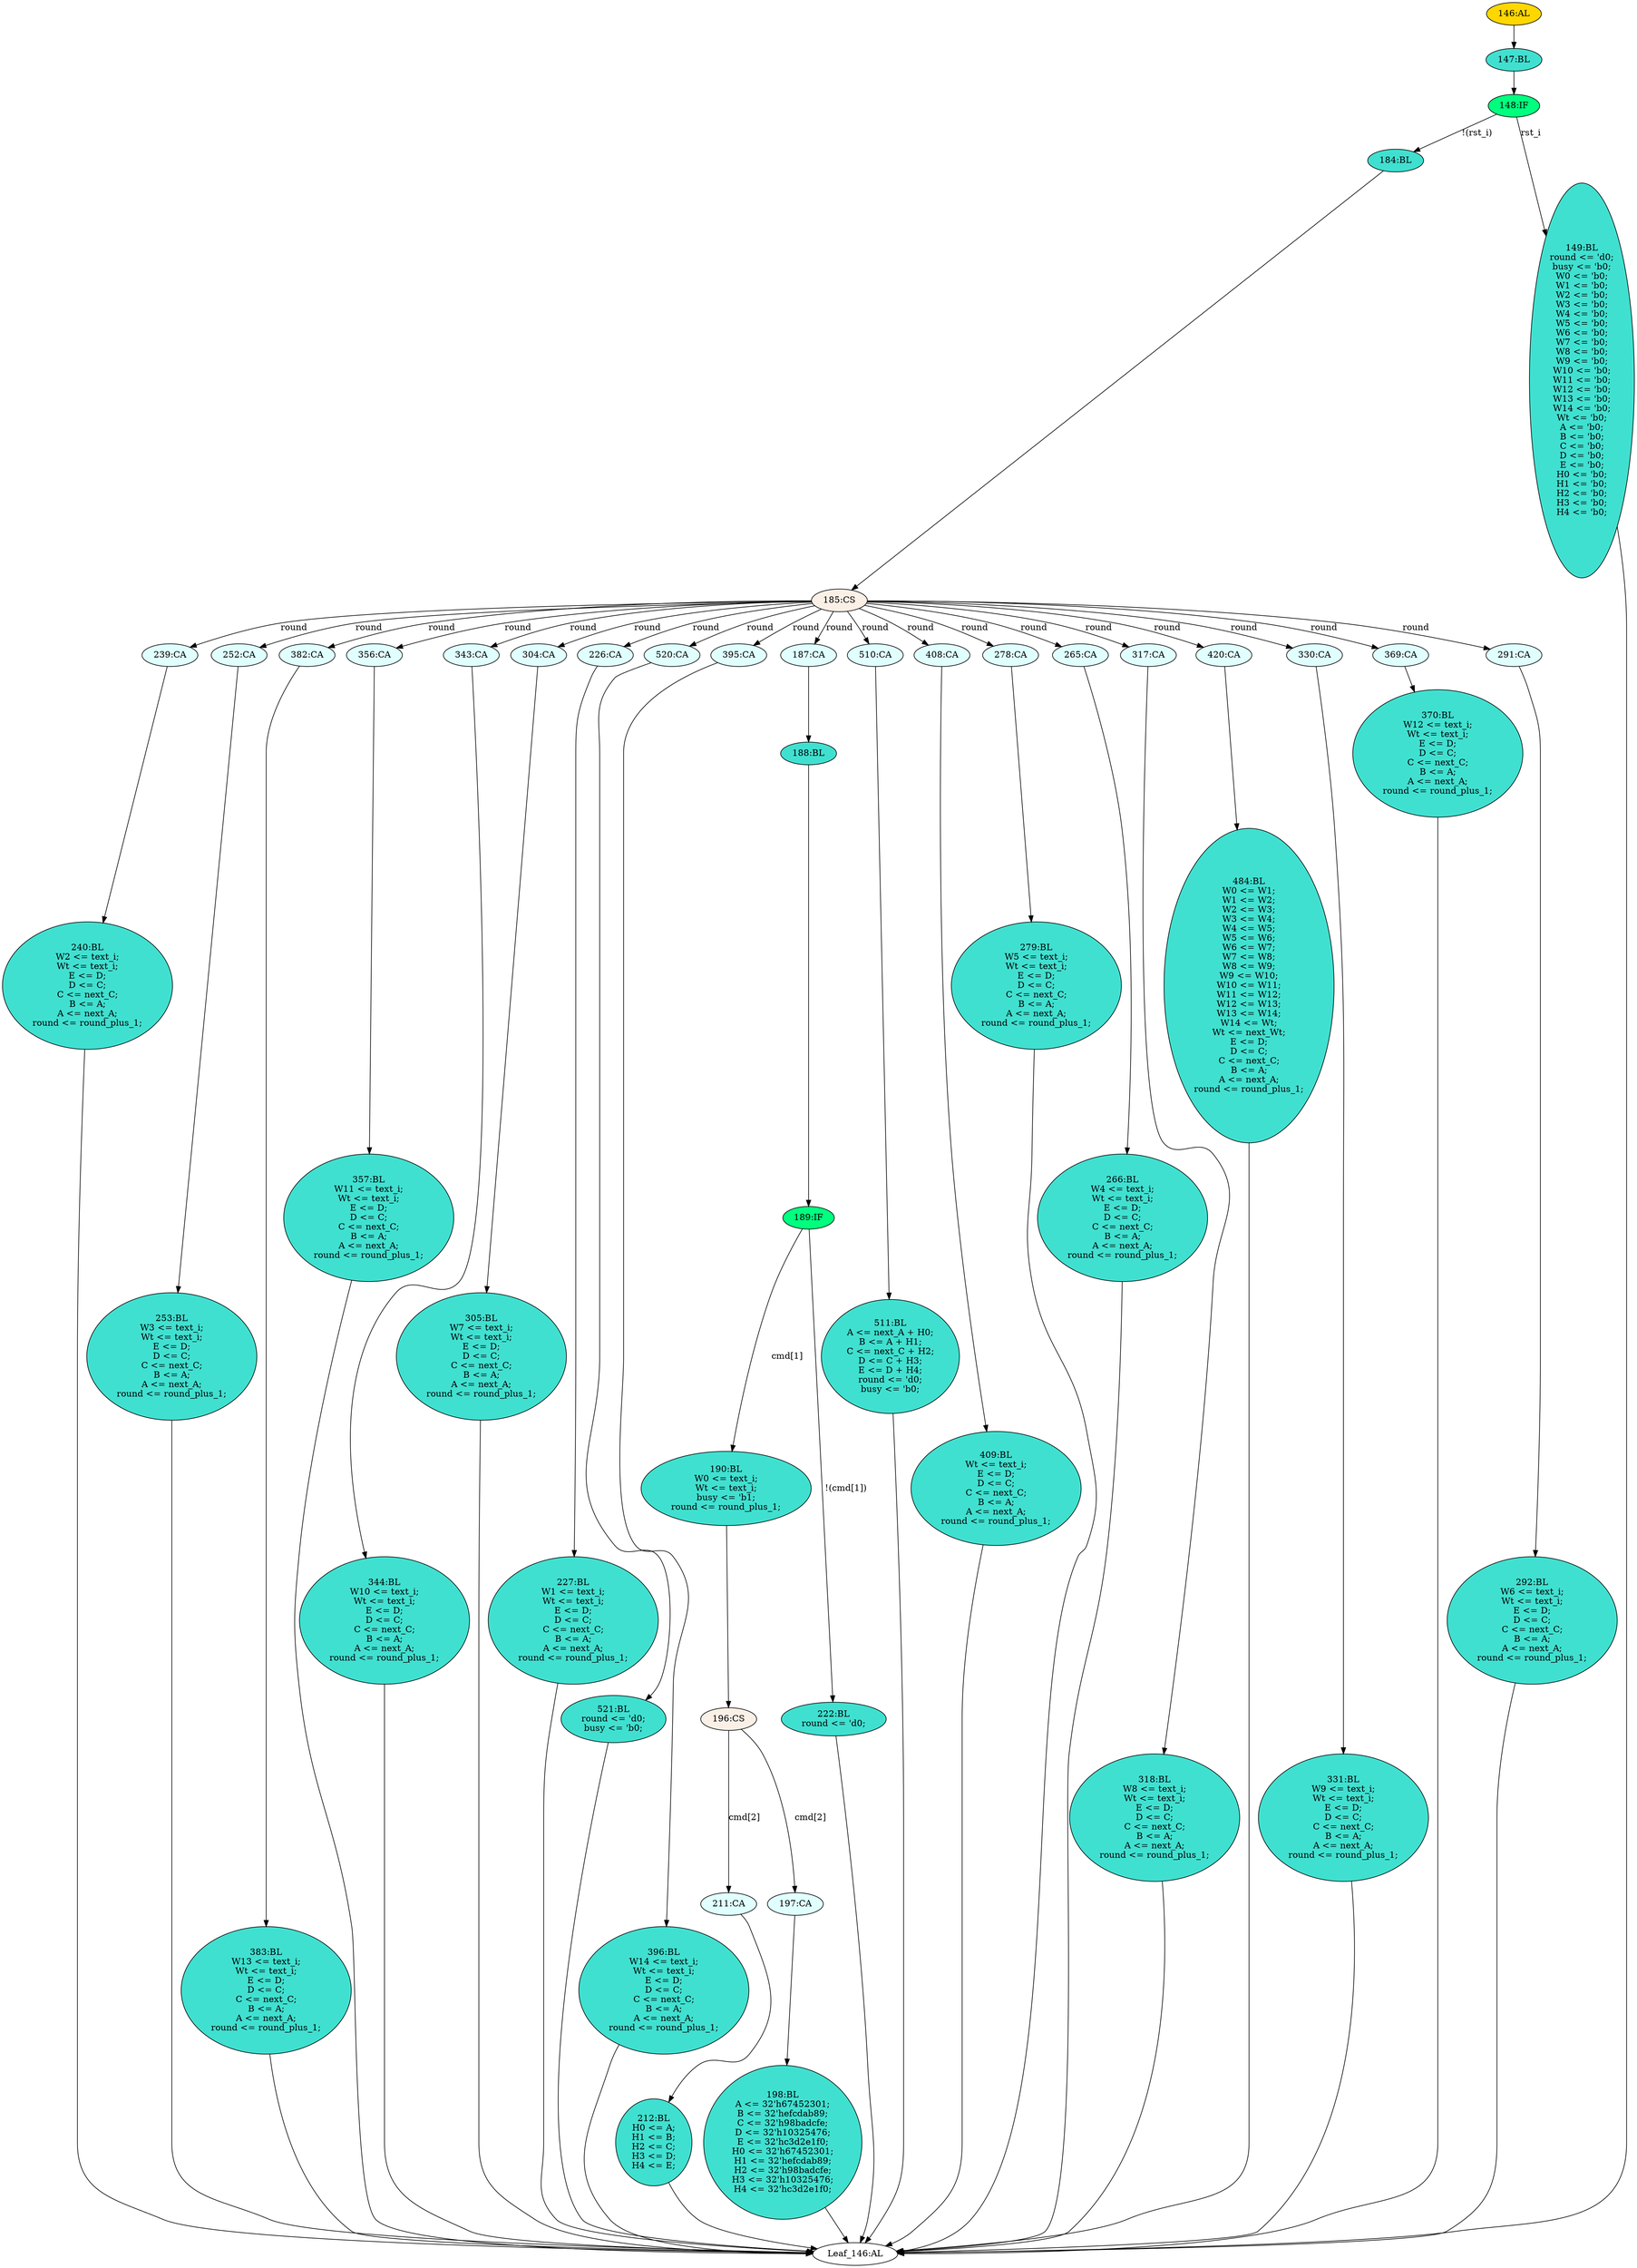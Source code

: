 strict digraph "" {
	node [label="\N"];
	"146:AL"	 [ast="<pyverilog.vparser.ast.Always object at 0x7f56fedb0d50>",
		clk_sens=True,
		fillcolor=gold,
		label="146:AL",
		sens="['clk_i']",
		statements="[]",
		style=filled,
		typ=Always,
		use_var="['H1', 'cmd', 'next_Wt', 'H4', 'next_A', 'next_C', 'Wt', 'A', 'C', 'B', 'E', 'D', 'rst_i', 'text_i', 'W4', 'H2', 'H3', 'H0', 'W14', '\
W13', 'W12', 'W11', 'W10', 'W7', 'W6', 'W5', 'round_plus_1', 'W3', 'W2', 'W1', 'round', 'W9', 'W8']"];
	"147:BL"	 [ast="<pyverilog.vparser.ast.Block object at 0x7f56fedb0e50>",
		fillcolor=turquoise,
		label="147:BL",
		statements="[]",
		style=filled,
		typ=Block];
	"146:AL" -> "147:BL"	 [cond="[]",
		lineno=None];
	"239:CA"	 [ast="<pyverilog.vparser.ast.Case object at 0x7f56fede9cd0>",
		fillcolor=lightcyan,
		label="239:CA",
		statements="[]",
		style=filled,
		typ=Case];
	"240:BL"	 [ast="<pyverilog.vparser.ast.Block object at 0x7f56fede9d50>",
		fillcolor=turquoise,
		label="240:BL
W2 <= text_i;
Wt <= text_i;
E <= D;
D <= C;
C <= next_C;
B <= A;
A <= next_A;
round <= round_plus_1;",
		statements="[<pyverilog.vparser.ast.NonblockingSubstitution object at 0x7f56fede9d90>, <pyverilog.vparser.ast.NonblockingSubstitution object \
at 0x7f56fede9ed0>, <pyverilog.vparser.ast.NonblockingSubstitution object at 0x7f56fed74050>, <pyverilog.vparser.ast.NonblockingSubstitution \
object at 0x7f56fed74190>, <pyverilog.vparser.ast.NonblockingSubstitution object at 0x7f56fed742d0>, <pyverilog.vparser.ast.NonblockingSubstitution \
object at 0x7f56fed74410>, <pyverilog.vparser.ast.NonblockingSubstitution object at 0x7f56fed74550>, <pyverilog.vparser.ast.NonblockingSubstitution \
object at 0x7f56fed74690>]",
		style=filled,
		typ=Block];
	"239:CA" -> "240:BL"	 [cond="[]",
		lineno=None];
	"252:CA"	 [ast="<pyverilog.vparser.ast.Case object at 0x7f56fed74810>",
		fillcolor=lightcyan,
		label="252:CA",
		statements="[]",
		style=filled,
		typ=Case];
	"253:BL"	 [ast="<pyverilog.vparser.ast.Block object at 0x7f56fed74890>",
		fillcolor=turquoise,
		label="253:BL
W3 <= text_i;
Wt <= text_i;
E <= D;
D <= C;
C <= next_C;
B <= A;
A <= next_A;
round <= round_plus_1;",
		statements="[<pyverilog.vparser.ast.NonblockingSubstitution object at 0x7f56fed748d0>, <pyverilog.vparser.ast.NonblockingSubstitution object \
at 0x7f56fedcdb10>, <pyverilog.vparser.ast.NonblockingSubstitution object at 0x7f56dd3ed4d0>, <pyverilog.vparser.ast.NonblockingSubstitution \
object at 0x7f56fee69f90>, <pyverilog.vparser.ast.NonblockingSubstitution object at 0x7f56fee69550>, <pyverilog.vparser.ast.NonblockingSubstitution \
object at 0x7f56fee69590>, <pyverilog.vparser.ast.NonblockingSubstitution object at 0x7f56fee69b50>, <pyverilog.vparser.ast.NonblockingSubstitution \
object at 0x7f56dd8b4f90>]",
		style=filled,
		typ=Block];
	"252:CA" -> "253:BL"	 [cond="[]",
		lineno=None];
	"344:BL"	 [ast="<pyverilog.vparser.ast.Block object at 0x7f56fed9bf90>",
		fillcolor=turquoise,
		label="344:BL
W10 <= text_i;
Wt <= text_i;
E <= D;
D <= C;
C <= next_C;
B <= A;
A <= next_A;
round <= round_plus_1;",
		statements="[<pyverilog.vparser.ast.NonblockingSubstitution object at 0x7f56fed9bfd0>, <pyverilog.vparser.ast.NonblockingSubstitution object \
at 0x7f56feda5150>, <pyverilog.vparser.ast.NonblockingSubstitution object at 0x7f56feda5290>, <pyverilog.vparser.ast.NonblockingSubstitution \
object at 0x7f56feda53d0>, <pyverilog.vparser.ast.NonblockingSubstitution object at 0x7f56feda5510>, <pyverilog.vparser.ast.NonblockingSubstitution \
object at 0x7f56feda5650>, <pyverilog.vparser.ast.NonblockingSubstitution object at 0x7f56feda5790>, <pyverilog.vparser.ast.NonblockingSubstitution \
object at 0x7f56feda58d0>]",
		style=filled,
		typ=Block];
	"Leaf_146:AL"	 [def_var="['W14', 'H4', 'busy', 'Wt', 'A', 'C', 'B', 'E', 'D', 'H2', 'H3', 'H0', 'H1', 'W13', 'W12', 'W11', 'W10', 'W7', 'W6', 'W5', 'W4', '\
W3', 'W2', 'W1', 'W0', 'round', 'W9', 'W8']",
		label="Leaf_146:AL"];
	"344:BL" -> "Leaf_146:AL"	 [cond="[]",
		lineno=None];
	"184:BL"	 [ast="<pyverilog.vparser.ast.Block object at 0x7f56fedb0f10>",
		fillcolor=turquoise,
		label="184:BL",
		statements="[]",
		style=filled,
		typ=Block];
	"185:CS"	 [ast="<pyverilog.vparser.ast.CaseStatement object at 0x7f56fedb0f50>",
		fillcolor=linen,
		label="185:CS",
		statements="[]",
		style=filled,
		typ=CaseStatement];
	"184:BL" -> "185:CS"	 [cond="[]",
		lineno=None];
	"318:BL"	 [ast="<pyverilog.vparser.ast.Block object at 0x7f56fed91990>",
		fillcolor=turquoise,
		label="318:BL
W8 <= text_i;
Wt <= text_i;
E <= D;
D <= C;
C <= next_C;
B <= A;
A <= next_A;
round <= round_plus_1;",
		statements="[<pyverilog.vparser.ast.NonblockingSubstitution object at 0x7f56fed919d0>, <pyverilog.vparser.ast.NonblockingSubstitution object \
at 0x7f56fed91b10>, <pyverilog.vparser.ast.NonblockingSubstitution object at 0x7f56fed91c50>, <pyverilog.vparser.ast.NonblockingSubstitution \
object at 0x7f56fed91d90>, <pyverilog.vparser.ast.NonblockingSubstitution object at 0x7f56fed91ed0>, <pyverilog.vparser.ast.NonblockingSubstitution \
object at 0x7f56fed9b050>, <pyverilog.vparser.ast.NonblockingSubstitution object at 0x7f56fed9b190>, <pyverilog.vparser.ast.NonblockingSubstitution \
object at 0x7f56fed9b2d0>]",
		style=filled,
		typ=Block];
	"318:BL" -> "Leaf_146:AL"	 [cond="[]",
		lineno=None];
	"382:CA"	 [ast="<pyverilog.vparser.ast.Case object at 0x7f56fed38150>",
		fillcolor=lightcyan,
		label="382:CA",
		statements="[]",
		style=filled,
		typ=Case];
	"383:BL"	 [ast="<pyverilog.vparser.ast.Block object at 0x7f56fed381d0>",
		fillcolor=turquoise,
		label="383:BL
W13 <= text_i;
Wt <= text_i;
E <= D;
D <= C;
C <= next_C;
B <= A;
A <= next_A;
round <= round_plus_1;",
		statements="[<pyverilog.vparser.ast.NonblockingSubstitution object at 0x7f56fed38210>, <pyverilog.vparser.ast.NonblockingSubstitution object \
at 0x7f56fed38390>, <pyverilog.vparser.ast.NonblockingSubstitution object at 0x7f56fed384d0>, <pyverilog.vparser.ast.NonblockingSubstitution \
object at 0x7f56fed38610>, <pyverilog.vparser.ast.NonblockingSubstitution object at 0x7f56fed38750>, <pyverilog.vparser.ast.NonblockingSubstitution \
object at 0x7f56fed38890>, <pyverilog.vparser.ast.NonblockingSubstitution object at 0x7f56fed389d0>, <pyverilog.vparser.ast.NonblockingSubstitution \
object at 0x7f56fed38b10>]",
		style=filled,
		typ=Block];
	"382:CA" -> "383:BL"	 [cond="[]",
		lineno=None];
	"279:BL"	 [ast="<pyverilog.vparser.ast.Block object at 0x7f56dd3e6890>",
		fillcolor=turquoise,
		label="279:BL
W5 <= text_i;
Wt <= text_i;
E <= D;
D <= C;
C <= next_C;
B <= A;
A <= next_A;
round <= round_plus_1;",
		statements="[<pyverilog.vparser.ast.NonblockingSubstitution object at 0x7f56dd3e62d0>, <pyverilog.vparser.ast.NonblockingSubstitution object \
at 0x7f56dd3e6750>, <pyverilog.vparser.ast.NonblockingSubstitution object at 0x7f56fed74ad0>, <pyverilog.vparser.ast.NonblockingSubstitution \
object at 0x7f56fed74c10>, <pyverilog.vparser.ast.NonblockingSubstitution object at 0x7f56fed74d50>, <pyverilog.vparser.ast.NonblockingSubstitution \
object at 0x7f56fed74e90>, <pyverilog.vparser.ast.NonblockingSubstitution object at 0x7f56fed74fd0>, <pyverilog.vparser.ast.NonblockingSubstitution \
object at 0x7f56fed80150>]",
		style=filled,
		typ=Block];
	"279:BL" -> "Leaf_146:AL"	 [cond="[]",
		lineno=None];
	"356:CA"	 [ast="<pyverilog.vparser.ast.Case object at 0x7f56feda5a50>",
		fillcolor=lightcyan,
		label="356:CA",
		statements="[]",
		style=filled,
		typ=Case];
	"357:BL"	 [ast="<pyverilog.vparser.ast.Block object at 0x7f56feda5ad0>",
		fillcolor=turquoise,
		label="357:BL
W11 <= text_i;
Wt <= text_i;
E <= D;
D <= C;
C <= next_C;
B <= A;
A <= next_A;
round <= round_plus_1;",
		statements="[<pyverilog.vparser.ast.NonblockingSubstitution object at 0x7f56feda5b10>, <pyverilog.vparser.ast.NonblockingSubstitution object \
at 0x7f56feda5c90>, <pyverilog.vparser.ast.NonblockingSubstitution object at 0x7f56feda5dd0>, <pyverilog.vparser.ast.NonblockingSubstitution \
object at 0x7f56feda5f10>, <pyverilog.vparser.ast.NonblockingSubstitution object at 0x7f56fedae090>, <pyverilog.vparser.ast.NonblockingSubstitution \
object at 0x7f56fedae1d0>, <pyverilog.vparser.ast.NonblockingSubstitution object at 0x7f56fedae310>, <pyverilog.vparser.ast.NonblockingSubstitution \
object at 0x7f56fedae450>]",
		style=filled,
		typ=Block];
	"356:CA" -> "357:BL"	 [cond="[]",
		lineno=None];
	"343:CA"	 [ast="<pyverilog.vparser.ast.Case object at 0x7f56fed9bf10>",
		fillcolor=lightcyan,
		label="343:CA",
		statements="[]",
		style=filled,
		typ=Case];
	"343:CA" -> "344:BL"	 [cond="[]",
		lineno=None];
	"304:CA"	 [ast="<pyverilog.vparser.ast.Case object at 0x7f56fed80dd0>",
		fillcolor=lightcyan,
		label="304:CA",
		statements="[]",
		style=filled,
		typ=Case];
	"305:BL"	 [ast="<pyverilog.vparser.ast.Block object at 0x7f56fed80e50>",
		fillcolor=turquoise,
		label="305:BL
W7 <= text_i;
Wt <= text_i;
E <= D;
D <= C;
C <= next_C;
B <= A;
A <= next_A;
round <= round_plus_1;",
		statements="[<pyverilog.vparser.ast.NonblockingSubstitution object at 0x7f56fed80e90>, <pyverilog.vparser.ast.NonblockingSubstitution object \
at 0x7f56fed80fd0>, <pyverilog.vparser.ast.NonblockingSubstitution object at 0x7f56fed91150>, <pyverilog.vparser.ast.NonblockingSubstitution \
object at 0x7f56fed91290>, <pyverilog.vparser.ast.NonblockingSubstitution object at 0x7f56fed913d0>, <pyverilog.vparser.ast.NonblockingSubstitution \
object at 0x7f56fed91510>, <pyverilog.vparser.ast.NonblockingSubstitution object at 0x7f56fed91650>, <pyverilog.vparser.ast.NonblockingSubstitution \
object at 0x7f56fed91790>]",
		style=filled,
		typ=Block];
	"304:CA" -> "305:BL"	 [cond="[]",
		lineno=None];
	"226:CA"	 [ast="<pyverilog.vparser.ast.Case object at 0x7f56fede91d0>",
		fillcolor=lightcyan,
		label="226:CA",
		statements="[]",
		style=filled,
		typ=Case];
	"227:BL"	 [ast="<pyverilog.vparser.ast.Block object at 0x7f56fede9250>",
		fillcolor=turquoise,
		label="227:BL
W1 <= text_i;
Wt <= text_i;
E <= D;
D <= C;
C <= next_C;
B <= A;
A <= next_A;
round <= round_plus_1;",
		statements="[<pyverilog.vparser.ast.NonblockingSubstitution object at 0x7f56fede9290>, <pyverilog.vparser.ast.NonblockingSubstitution object \
at 0x7f56fede93d0>, <pyverilog.vparser.ast.NonblockingSubstitution object at 0x7f56fede9510>, <pyverilog.vparser.ast.NonblockingSubstitution \
object at 0x7f56fede9650>, <pyverilog.vparser.ast.NonblockingSubstitution object at 0x7f56fede9790>, <pyverilog.vparser.ast.NonblockingSubstitution \
object at 0x7f56fede98d0>, <pyverilog.vparser.ast.NonblockingSubstitution object at 0x7f56fede9a10>, <pyverilog.vparser.ast.NonblockingSubstitution \
object at 0x7f56fede9b50>]",
		style=filled,
		typ=Block];
	"226:CA" -> "227:BL"	 [cond="[]",
		lineno=None];
	"190:BL"	 [ast="<pyverilog.vparser.ast.Block object at 0x7f56feddf350>",
		fillcolor=turquoise,
		label="190:BL
W0 <= text_i;
Wt <= text_i;
busy <= 'b1;
round <= round_plus_1;",
		statements="[<pyverilog.vparser.ast.NonblockingSubstitution object at 0x7f56feddf390>, <pyverilog.vparser.ast.NonblockingSubstitution object \
at 0x7f56feddf4d0>, <pyverilog.vparser.ast.NonblockingSubstitution object at 0x7f56feddf610>, <pyverilog.vparser.ast.NonblockingSubstitution \
object at 0x7f56feddf750>]",
		style=filled,
		typ=Block];
	"196:CS"	 [ast="<pyverilog.vparser.ast.CaseStatement object at 0x7f56feddf8d0>",
		fillcolor=linen,
		label="196:CS",
		statements="[]",
		style=filled,
		typ=CaseStatement];
	"190:BL" -> "196:CS"	 [cond="[]",
		lineno=None];
	"520:CA"	 [ast="<pyverilog.vparser.ast.Case object at 0x7f56fed69b90>",
		fillcolor=lightcyan,
		label="520:CA",
		statements="[]",
		style=filled,
		typ=Case];
	"521:BL"	 [ast="<pyverilog.vparser.ast.Block object at 0x7f56fed69bd0>",
		fillcolor=turquoise,
		label="521:BL
round <= 'd0;
busy <= 'b0;",
		statements="[<pyverilog.vparser.ast.NonblockingSubstitution object at 0x7f56fed69c10>, <pyverilog.vparser.ast.NonblockingSubstitution object \
at 0x7f56fed69d50>]",
		style=filled,
		typ=Block];
	"520:CA" -> "521:BL"	 [cond="[]",
		lineno=None];
	"383:BL" -> "Leaf_146:AL"	 [cond="[]",
		lineno=None];
	"331:BL"	 [ast="<pyverilog.vparser.ast.Block object at 0x7f56fed9b490>",
		fillcolor=turquoise,
		label="331:BL
W9 <= text_i;
Wt <= text_i;
E <= D;
D <= C;
C <= next_C;
B <= A;
A <= next_A;
round <= round_plus_1;",
		statements="[<pyverilog.vparser.ast.NonblockingSubstitution object at 0x7f56fed9b4d0>, <pyverilog.vparser.ast.NonblockingSubstitution object \
at 0x7f56fed9b610>, <pyverilog.vparser.ast.NonblockingSubstitution object at 0x7f56fed9b750>, <pyverilog.vparser.ast.NonblockingSubstitution \
object at 0x7f56fed9b890>, <pyverilog.vparser.ast.NonblockingSubstitution object at 0x7f56fed9b9d0>, <pyverilog.vparser.ast.NonblockingSubstitution \
object at 0x7f56fed9bb10>, <pyverilog.vparser.ast.NonblockingSubstitution object at 0x7f56fed9bc50>, <pyverilog.vparser.ast.NonblockingSubstitution \
object at 0x7f56fed9bd90>]",
		style=filled,
		typ=Block];
	"331:BL" -> "Leaf_146:AL"	 [cond="[]",
		lineno=None];
	"395:CA"	 [ast="<pyverilog.vparser.ast.Case object at 0x7f56fed38c90>",
		fillcolor=lightcyan,
		label="395:CA",
		statements="[]",
		style=filled,
		typ=Case];
	"396:BL"	 [ast="<pyverilog.vparser.ast.Block object at 0x7f56fed38d10>",
		fillcolor=turquoise,
		label="396:BL
W14 <= text_i;
Wt <= text_i;
E <= D;
D <= C;
C <= next_C;
B <= A;
A <= next_A;
round <= round_plus_1;",
		statements="[<pyverilog.vparser.ast.NonblockingSubstitution object at 0x7f56fed38d50>, <pyverilog.vparser.ast.NonblockingSubstitution object \
at 0x7f56fed38ed0>, <pyverilog.vparser.ast.NonblockingSubstitution object at 0x7f56fed42050>, <pyverilog.vparser.ast.NonblockingSubstitution \
object at 0x7f56fed42190>, <pyverilog.vparser.ast.NonblockingSubstitution object at 0x7f56fed422d0>, <pyverilog.vparser.ast.NonblockingSubstitution \
object at 0x7f56fed42410>, <pyverilog.vparser.ast.NonblockingSubstitution object at 0x7f56fed42550>, <pyverilog.vparser.ast.NonblockingSubstitution \
object at 0x7f56fed42690>]",
		style=filled,
		typ=Block];
	"395:CA" -> "396:BL"	 [cond="[]",
		lineno=None];
	"211:CA"	 [ast="<pyverilog.vparser.ast.Case object at 0x7f56fede09d0>",
		fillcolor=lightcyan,
		label="211:CA",
		statements="[]",
		style=filled,
		typ=Case];
	"212:BL"	 [ast="<pyverilog.vparser.ast.Block object at 0x7f56fede0a50>",
		fillcolor=turquoise,
		label="212:BL
H0 <= A;
H1 <= B;
H2 <= C;
H3 <= D;
H4 <= E;",
		statements="[<pyverilog.vparser.ast.NonblockingSubstitution object at 0x7f56fede0a90>, <pyverilog.vparser.ast.NonblockingSubstitution object \
at 0x7f56fede0bd0>, <pyverilog.vparser.ast.NonblockingSubstitution object at 0x7f56fede0d10>, <pyverilog.vparser.ast.NonblockingSubstitution \
object at 0x7f56fede0e50>, <pyverilog.vparser.ast.NonblockingSubstitution object at 0x7f56fede0f90>]",
		style=filled,
		typ=Block];
	"211:CA" -> "212:BL"	 [cond="[]",
		lineno=None];
	"185:CS" -> "239:CA"	 [cond="['round']",
		label=round,
		lineno=185];
	"185:CS" -> "252:CA"	 [cond="['round']",
		label=round,
		lineno=185];
	"185:CS" -> "382:CA"	 [cond="['round']",
		label=round,
		lineno=185];
	"185:CS" -> "356:CA"	 [cond="['round']",
		label=round,
		lineno=185];
	"185:CS" -> "343:CA"	 [cond="['round']",
		label=round,
		lineno=185];
	"185:CS" -> "304:CA"	 [cond="['round']",
		label=round,
		lineno=185];
	"185:CS" -> "226:CA"	 [cond="['round']",
		label=round,
		lineno=185];
	"185:CS" -> "520:CA"	 [cond="['round']",
		label=round,
		lineno=185];
	"185:CS" -> "395:CA"	 [cond="['round']",
		label=round,
		lineno=185];
	"187:CA"	 [ast="<pyverilog.vparser.ast.Case object at 0x7f56feddf050>",
		fillcolor=lightcyan,
		label="187:CA",
		statements="[]",
		style=filled,
		typ=Case];
	"185:CS" -> "187:CA"	 [cond="['round']",
		label=round,
		lineno=185];
	"510:CA"	 [ast="<pyverilog.vparser.ast.Case object at 0x7f56fed5ff10>",
		fillcolor=lightcyan,
		label="510:CA",
		statements="[]",
		style=filled,
		typ=Case];
	"185:CS" -> "510:CA"	 [cond="['round']",
		label=round,
		lineno=185];
	"408:CA"	 [ast="<pyverilog.vparser.ast.Case object at 0x7f56fed42810>",
		fillcolor=lightcyan,
		label="408:CA",
		statements="[]",
		style=filled,
		typ=Case];
	"185:CS" -> "408:CA"	 [cond="['round']",
		label=round,
		lineno=185];
	"278:CA"	 [ast="<pyverilog.vparser.ast.Case object at 0x7f56dd3e6990>",
		fillcolor=lightcyan,
		label="278:CA",
		statements="[]",
		style=filled,
		typ=Case];
	"185:CS" -> "278:CA"	 [cond="['round']",
		label=round,
		lineno=185];
	"265:CA"	 [ast="<pyverilog.vparser.ast.Case object at 0x7f56dd3b21d0>",
		fillcolor=lightcyan,
		label="265:CA",
		statements="[]",
		style=filled,
		typ=Case];
	"185:CS" -> "265:CA"	 [cond="['round']",
		label=round,
		lineno=185];
	"317:CA"	 [ast="<pyverilog.vparser.ast.Case object at 0x7f56fed91910>",
		fillcolor=lightcyan,
		label="317:CA",
		statements="[]",
		style=filled,
		typ=Case];
	"185:CS" -> "317:CA"	 [cond="['round']",
		label=round,
		lineno=185];
	"420:CA"	 [ast="<pyverilog.vparser.ast.Case object at 0x7f56fed4b250>",
		fillcolor=lightcyan,
		label="420:CA",
		statements="[]",
		style=filled,
		typ=Case];
	"185:CS" -> "420:CA"	 [cond="['round']",
		label=round,
		lineno=185];
	"330:CA"	 [ast="<pyverilog.vparser.ast.Case object at 0x7f56fed9b410>",
		fillcolor=lightcyan,
		label="330:CA",
		statements="[]",
		style=filled,
		typ=Case];
	"185:CS" -> "330:CA"	 [cond="['round']",
		label=round,
		lineno=185];
	"369:CA"	 [ast="<pyverilog.vparser.ast.Case object at 0x7f56fedae5d0>",
		fillcolor=lightcyan,
		label="369:CA",
		statements="[]",
		style=filled,
		typ=Case];
	"185:CS" -> "369:CA"	 [cond="['round']",
		label=round,
		lineno=185];
	"291:CA"	 [ast="<pyverilog.vparser.ast.Case object at 0x7f56fed802d0>",
		fillcolor=lightcyan,
		label="291:CA",
		statements="[]",
		style=filled,
		typ=Case];
	"185:CS" -> "291:CA"	 [cond="['round']",
		label=round,
		lineno=185];
	"188:BL"	 [ast="<pyverilog.vparser.ast.Block object at 0x7f56feddf0d0>",
		fillcolor=turquoise,
		label="188:BL",
		statements="[]",
		style=filled,
		typ=Block];
	"187:CA" -> "188:BL"	 [cond="[]",
		lineno=None];
	"197:CA"	 [ast="<pyverilog.vparser.ast.Case object at 0x7f56feddf9d0>",
		fillcolor=lightcyan,
		label="197:CA",
		statements="[]",
		style=filled,
		typ=Case];
	"198:BL"	 [ast="<pyverilog.vparser.ast.Block object at 0x7f56feddfa50>",
		fillcolor=turquoise,
		label="198:BL
A <= 32'h67452301;
B <= 32'hefcdab89;
C <= 32'h98badcfe;
D <= 32'h10325476;
E <= 32'hc3d2e1f0;
H0 <= 32'h67452301;
H1 <= \
32'hefcdab89;
H2 <= 32'h98badcfe;
H3 <= 32'h10325476;
H4 <= 32'hc3d2e1f0;",
		statements="[<pyverilog.vparser.ast.NonblockingSubstitution object at 0x7f56feddfa90>, <pyverilog.vparser.ast.NonblockingSubstitution object \
at 0x7f56feddfc10>, <pyverilog.vparser.ast.NonblockingSubstitution object at 0x7f56feddfd90>, <pyverilog.vparser.ast.NonblockingSubstitution \
object at 0x7f56feddff10>, <pyverilog.vparser.ast.NonblockingSubstitution object at 0x7f56fede00d0>, <pyverilog.vparser.ast.NonblockingSubstitution \
object at 0x7f56fede0250>, <pyverilog.vparser.ast.NonblockingSubstitution object at 0x7f56fede03d0>, <pyverilog.vparser.ast.NonblockingSubstitution \
object at 0x7f56fede0550>, <pyverilog.vparser.ast.NonblockingSubstitution object at 0x7f56fede06d0>, <pyverilog.vparser.ast.NonblockingSubstitution \
object at 0x7f56fede0850>]",
		style=filled,
		typ=Block];
	"197:CA" -> "198:BL"	 [cond="[]",
		lineno=None];
	"222:BL"	 [ast="<pyverilog.vparser.ast.Block object at 0x7f56feddf150>",
		fillcolor=turquoise,
		label="222:BL
round <= 'd0;",
		statements="[<pyverilog.vparser.ast.NonblockingSubstitution object at 0x7f56feddf190>]",
		style=filled,
		typ=Block];
	"222:BL" -> "Leaf_146:AL"	 [cond="[]",
		lineno=None];
	"396:BL" -> "Leaf_146:AL"	 [cond="[]",
		lineno=None];
	"484:BL"	 [ast="<pyverilog.vparser.ast.Block object at 0x7f56fed552d0>",
		fillcolor=turquoise,
		label="484:BL
W0 <= W1;
W1 <= W2;
W2 <= W3;
W3 <= W4;
W4 <= W5;
W5 <= W6;
W6 <= W7;
W7 <= W8;
W8 <= W9;
W9 <= W10;
W10 <= W11;
W11 <= W12;
\
W12 <= W13;
W13 <= W14;
W14 <= Wt;
Wt <= next_Wt;
E <= D;
D <= C;
C <= next_C;
B <= A;
A <= next_A;
round <= round_plus_1;",
		statements="[<pyverilog.vparser.ast.NonblockingSubstitution object at 0x7f56fed55310>, <pyverilog.vparser.ast.NonblockingSubstitution object \
at 0x7f56fed55450>, <pyverilog.vparser.ast.NonblockingSubstitution object at 0x7f56fed55590>, <pyverilog.vparser.ast.NonblockingSubstitution \
object at 0x7f56fed556d0>, <pyverilog.vparser.ast.NonblockingSubstitution object at 0x7f56fed55810>, <pyverilog.vparser.ast.NonblockingSubstitution \
object at 0x7f56fed55950>, <pyverilog.vparser.ast.NonblockingSubstitution object at 0x7f56fed55a90>, <pyverilog.vparser.ast.NonblockingSubstitution \
object at 0x7f56fed55bd0>, <pyverilog.vparser.ast.NonblockingSubstitution object at 0x7f56fed55d10>, <pyverilog.vparser.ast.NonblockingSubstitution \
object at 0x7f56fed55e50>, <pyverilog.vparser.ast.NonblockingSubstitution object at 0x7f56fed55f90>, <pyverilog.vparser.ast.NonblockingSubstitution \
object at 0x7f56fed5f110>, <pyverilog.vparser.ast.NonblockingSubstitution object at 0x7f56fed5f250>, <pyverilog.vparser.ast.NonblockingSubstitution \
object at 0x7f56fed5f390>, <pyverilog.vparser.ast.NonblockingSubstitution object at 0x7f56fed5f4d0>, <pyverilog.vparser.ast.NonblockingSubstitution \
object at 0x7f56fed5f610>, <pyverilog.vparser.ast.NonblockingSubstitution object at 0x7f56fed5f750>, <pyverilog.vparser.ast.NonblockingSubstitution \
object at 0x7f56fed5f890>, <pyverilog.vparser.ast.NonblockingSubstitution object at 0x7f56fed5f9d0>, <pyverilog.vparser.ast.NonblockingSubstitution \
object at 0x7f56fed5fb10>, <pyverilog.vparser.ast.NonblockingSubstitution object at 0x7f56fed5fc50>, <pyverilog.vparser.ast.NonblockingSubstitution \
object at 0x7f56fed5fd90>]",
		style=filled,
		typ=Block];
	"484:BL" -> "Leaf_146:AL"	 [cond="[]",
		lineno=None];
	"266:BL"	 [ast="<pyverilog.vparser.ast.Block object at 0x7f56dd3b2ad0>",
		fillcolor=turquoise,
		label="266:BL
W4 <= text_i;
Wt <= text_i;
E <= D;
D <= C;
C <= next_C;
B <= A;
A <= next_A;
round <= round_plus_1;",
		statements="[<pyverilog.vparser.ast.NonblockingSubstitution object at 0x7f56dd3b2890>, <pyverilog.vparser.ast.NonblockingSubstitution object \
at 0x7f56dd3b2650>, <pyverilog.vparser.ast.NonblockingSubstitution object at 0x7f56dd3b2c50>, <pyverilog.vparser.ast.NonblockingSubstitution \
object at 0x7f56dd3e6710>, <pyverilog.vparser.ast.NonblockingSubstitution object at 0x7f56dd3e6ad0>, <pyverilog.vparser.ast.NonblockingSubstitution \
object at 0x7f56dd3e6850>, <pyverilog.vparser.ast.NonblockingSubstitution object at 0x7f56dd3e6650>, <pyverilog.vparser.ast.NonblockingSubstitution \
object at 0x7f56dd3e6fd0>]",
		style=filled,
		typ=Block];
	"266:BL" -> "Leaf_146:AL"	 [cond="[]",
		lineno=None];
	"511:BL"	 [ast="<pyverilog.vparser.ast.Block object at 0x7f56fed5ff90>",
		fillcolor=turquoise,
		label="511:BL
A <= next_A + H0;
B <= A + H1;
C <= next_C + H2;
D <= C + H3;
E <= D + H4;
round <= 'd0;
busy <= 'b0;",
		statements="[<pyverilog.vparser.ast.NonblockingSubstitution object at 0x7f56fed5ffd0>, <pyverilog.vparser.ast.NonblockingSubstitution object \
at 0x7f56fed69210>, <pyverilog.vparser.ast.NonblockingSubstitution object at 0x7f56fed693d0>, <pyverilog.vparser.ast.NonblockingSubstitution \
object at 0x7f56fed69590>, <pyverilog.vparser.ast.NonblockingSubstitution object at 0x7f56fed69750>, <pyverilog.vparser.ast.NonblockingSubstitution \
object at 0x7f56fed69910>, <pyverilog.vparser.ast.NonblockingSubstitution object at 0x7f56fed69a50>]",
		style=filled,
		typ=Block];
	"510:CA" -> "511:BL"	 [cond="[]",
		lineno=None];
	"409:BL"	 [ast="<pyverilog.vparser.ast.Block object at 0x7f56fed42890>",
		fillcolor=turquoise,
		label="409:BL
Wt <= text_i;
E <= D;
D <= C;
C <= next_C;
B <= A;
A <= next_A;
round <= round_plus_1;",
		statements="[<pyverilog.vparser.ast.NonblockingSubstitution object at 0x7f56fed428d0>, <pyverilog.vparser.ast.NonblockingSubstitution object \
at 0x7f56fed42a50>, <pyverilog.vparser.ast.NonblockingSubstitution object at 0x7f56fed42b90>, <pyverilog.vparser.ast.NonblockingSubstitution \
object at 0x7f56fed42cd0>, <pyverilog.vparser.ast.NonblockingSubstitution object at 0x7f56fed42e10>, <pyverilog.vparser.ast.NonblockingSubstitution \
object at 0x7f56fed42f50>, <pyverilog.vparser.ast.NonblockingSubstitution object at 0x7f56fed4b0d0>]",
		style=filled,
		typ=Block];
	"408:CA" -> "409:BL"	 [cond="[]",
		lineno=None];
	"278:CA" -> "279:BL"	 [cond="[]",
		lineno=None];
	"149:BL"	 [ast="<pyverilog.vparser.ast.Block object at 0x7f56fed69ed0>",
		fillcolor=turquoise,
		label="149:BL
round <= 'd0;
busy <= 'b0;
W0 <= 'b0;
W1 <= 'b0;
W2 <= 'b0;
W3 <= 'b0;
W4 <= 'b0;
W5 <= 'b0;
W6 <= 'b0;
W7 <= 'b0;
W8 <= '\
b0;
W9 <= 'b0;
W10 <= 'b0;
W11 <= 'b0;
W12 <= 'b0;
W13 <= 'b0;
W14 <= 'b0;
Wt <= 'b0;
A <= 'b0;
B <= 'b0;
C <= 'b0;
D <= 'b0;
E <= '\
b0;
H0 <= 'b0;
H1 <= 'b0;
H2 <= 'b0;
H3 <= 'b0;
H4 <= 'b0;",
		statements="[<pyverilog.vparser.ast.NonblockingSubstitution object at 0x7f56fed69f10>, <pyverilog.vparser.ast.NonblockingSubstitution object \
at 0x7f56fecf3090>, <pyverilog.vparser.ast.NonblockingSubstitution object at 0x7f56fecf31d0>, <pyverilog.vparser.ast.NonblockingSubstitution \
object at 0x7f56fecf3310>, <pyverilog.vparser.ast.NonblockingSubstitution object at 0x7f56fecf3450>, <pyverilog.vparser.ast.NonblockingSubstitution \
object at 0x7f56fecf3590>, <pyverilog.vparser.ast.NonblockingSubstitution object at 0x7f56fecf36d0>, <pyverilog.vparser.ast.NonblockingSubstitution \
object at 0x7f56fecf3810>, <pyverilog.vparser.ast.NonblockingSubstitution object at 0x7f56fecf3950>, <pyverilog.vparser.ast.NonblockingSubstitution \
object at 0x7f56fecf3a90>, <pyverilog.vparser.ast.NonblockingSubstitution object at 0x7f56fecf3bd0>, <pyverilog.vparser.ast.NonblockingSubstitution \
object at 0x7f56fecf3d10>, <pyverilog.vparser.ast.NonblockingSubstitution object at 0x7f56fecf3e50>, <pyverilog.vparser.ast.NonblockingSubstitution \
object at 0x7f56fecf3f90>, <pyverilog.vparser.ast.NonblockingSubstitution object at 0x7f56fecfd110>, <pyverilog.vparser.ast.NonblockingSubstitution \
object at 0x7f56fecfd250>, <pyverilog.vparser.ast.NonblockingSubstitution object at 0x7f56fecfd390>, <pyverilog.vparser.ast.NonblockingSubstitution \
object at 0x7f56fecfd4d0>, <pyverilog.vparser.ast.NonblockingSubstitution object at 0x7f56fecfd610>, <pyverilog.vparser.ast.NonblockingSubstitution \
object at 0x7f56fecfd750>, <pyverilog.vparser.ast.NonblockingSubstitution object at 0x7f56fecfd890>, <pyverilog.vparser.ast.NonblockingSubstitution \
object at 0x7f56fecfd9d0>, <pyverilog.vparser.ast.NonblockingSubstitution object at 0x7f56fecfdb10>, <pyverilog.vparser.ast.NonblockingSubstitution \
object at 0x7f56fecfdc50>, <pyverilog.vparser.ast.NonblockingSubstitution object at 0x7f56fecfdd90>, <pyverilog.vparser.ast.NonblockingSubstitution \
object at 0x7f56fecfded0>, <pyverilog.vparser.ast.NonblockingSubstitution object at 0x7f56fed07050>, <pyverilog.vparser.ast.NonblockingSubstitution \
object at 0x7f56fed07190>]",
		style=filled,
		typ=Block];
	"149:BL" -> "Leaf_146:AL"	 [cond="[]",
		lineno=None];
	"227:BL" -> "Leaf_146:AL"	 [cond="[]",
		lineno=None];
	"357:BL" -> "Leaf_146:AL"	 [cond="[]",
		lineno=None];
	"292:BL"	 [ast="<pyverilog.vparser.ast.Block object at 0x7f56fed80350>",
		fillcolor=turquoise,
		label="292:BL
W6 <= text_i;
Wt <= text_i;
E <= D;
D <= C;
C <= next_C;
B <= A;
A <= next_A;
round <= round_plus_1;",
		statements="[<pyverilog.vparser.ast.NonblockingSubstitution object at 0x7f56fed80390>, <pyverilog.vparser.ast.NonblockingSubstitution object \
at 0x7f56fed804d0>, <pyverilog.vparser.ast.NonblockingSubstitution object at 0x7f56fed80610>, <pyverilog.vparser.ast.NonblockingSubstitution \
object at 0x7f56fed80750>, <pyverilog.vparser.ast.NonblockingSubstitution object at 0x7f56fed80890>, <pyverilog.vparser.ast.NonblockingSubstitution \
object at 0x7f56fed809d0>, <pyverilog.vparser.ast.NonblockingSubstitution object at 0x7f56fed80b10>, <pyverilog.vparser.ast.NonblockingSubstitution \
object at 0x7f56fed80c50>]",
		style=filled,
		typ=Block];
	"292:BL" -> "Leaf_146:AL"	 [cond="[]",
		lineno=None];
	"265:CA" -> "266:BL"	 [cond="[]",
		lineno=None];
	"521:BL" -> "Leaf_146:AL"	 [cond="[]",
		lineno=None];
	"317:CA" -> "318:BL"	 [cond="[]",
		lineno=None];
	"189:IF"	 [ast="<pyverilog.vparser.ast.IfStatement object at 0x7f56feddf110>",
		fillcolor=springgreen,
		label="189:IF",
		statements="[]",
		style=filled,
		typ=IfStatement];
	"188:BL" -> "189:IF"	 [cond="[]",
		lineno=None];
	"148:IF"	 [ast="<pyverilog.vparser.ast.IfStatement object at 0x7f56fedb0e90>",
		fillcolor=springgreen,
		label="148:IF",
		statements="[]",
		style=filled,
		typ=IfStatement];
	"148:IF" -> "184:BL"	 [cond="['rst_i']",
		label="!(rst_i)",
		lineno=148];
	"148:IF" -> "149:BL"	 [cond="['rst_i']",
		label=rst_i,
		lineno=148];
	"305:BL" -> "Leaf_146:AL"	 [cond="[]",
		lineno=None];
	"420:CA" -> "484:BL"	 [cond="[]",
		lineno=None];
	"330:CA" -> "331:BL"	 [cond="[]",
		lineno=None];
	"409:BL" -> "Leaf_146:AL"	 [cond="[]",
		lineno=None];
	"253:BL" -> "Leaf_146:AL"	 [cond="[]",
		lineno=None];
	"511:BL" -> "Leaf_146:AL"	 [cond="[]",
		lineno=None];
	"198:BL" -> "Leaf_146:AL"	 [cond="[]",
		lineno=None];
	"212:BL" -> "Leaf_146:AL"	 [cond="[]",
		lineno=None];
	"147:BL" -> "148:IF"	 [cond="[]",
		lineno=None];
	"370:BL"	 [ast="<pyverilog.vparser.ast.Block object at 0x7f56fedae650>",
		fillcolor=turquoise,
		label="370:BL
W12 <= text_i;
Wt <= text_i;
E <= D;
D <= C;
C <= next_C;
B <= A;
A <= next_A;
round <= round_plus_1;",
		statements="[<pyverilog.vparser.ast.NonblockingSubstitution object at 0x7f56fedae690>, <pyverilog.vparser.ast.NonblockingSubstitution object \
at 0x7f56fedae810>, <pyverilog.vparser.ast.NonblockingSubstitution object at 0x7f56fedae950>, <pyverilog.vparser.ast.NonblockingSubstitution \
object at 0x7f56fedaea90>, <pyverilog.vparser.ast.NonblockingSubstitution object at 0x7f56fedaebd0>, <pyverilog.vparser.ast.NonblockingSubstitution \
object at 0x7f56fedaed10>, <pyverilog.vparser.ast.NonblockingSubstitution object at 0x7f56fedaee50>, <pyverilog.vparser.ast.NonblockingSubstitution \
object at 0x7f56fedaef90>]",
		style=filled,
		typ=Block];
	"370:BL" -> "Leaf_146:AL"	 [cond="[]",
		lineno=None];
	"240:BL" -> "Leaf_146:AL"	 [cond="[]",
		lineno=None];
	"369:CA" -> "370:BL"	 [cond="[]",
		lineno=None];
	"196:CS" -> "211:CA"	 [cond="['cmd']",
		label="cmd[2]",
		lineno=196];
	"196:CS" -> "197:CA"	 [cond="['cmd']",
		label="cmd[2]",
		lineno=196];
	"291:CA" -> "292:BL"	 [cond="[]",
		lineno=None];
	"189:IF" -> "190:BL"	 [cond="['cmd']",
		label="cmd[1]",
		lineno=189];
	"189:IF" -> "222:BL"	 [cond="['cmd']",
		label="!(cmd[1])",
		lineno=189];
}
